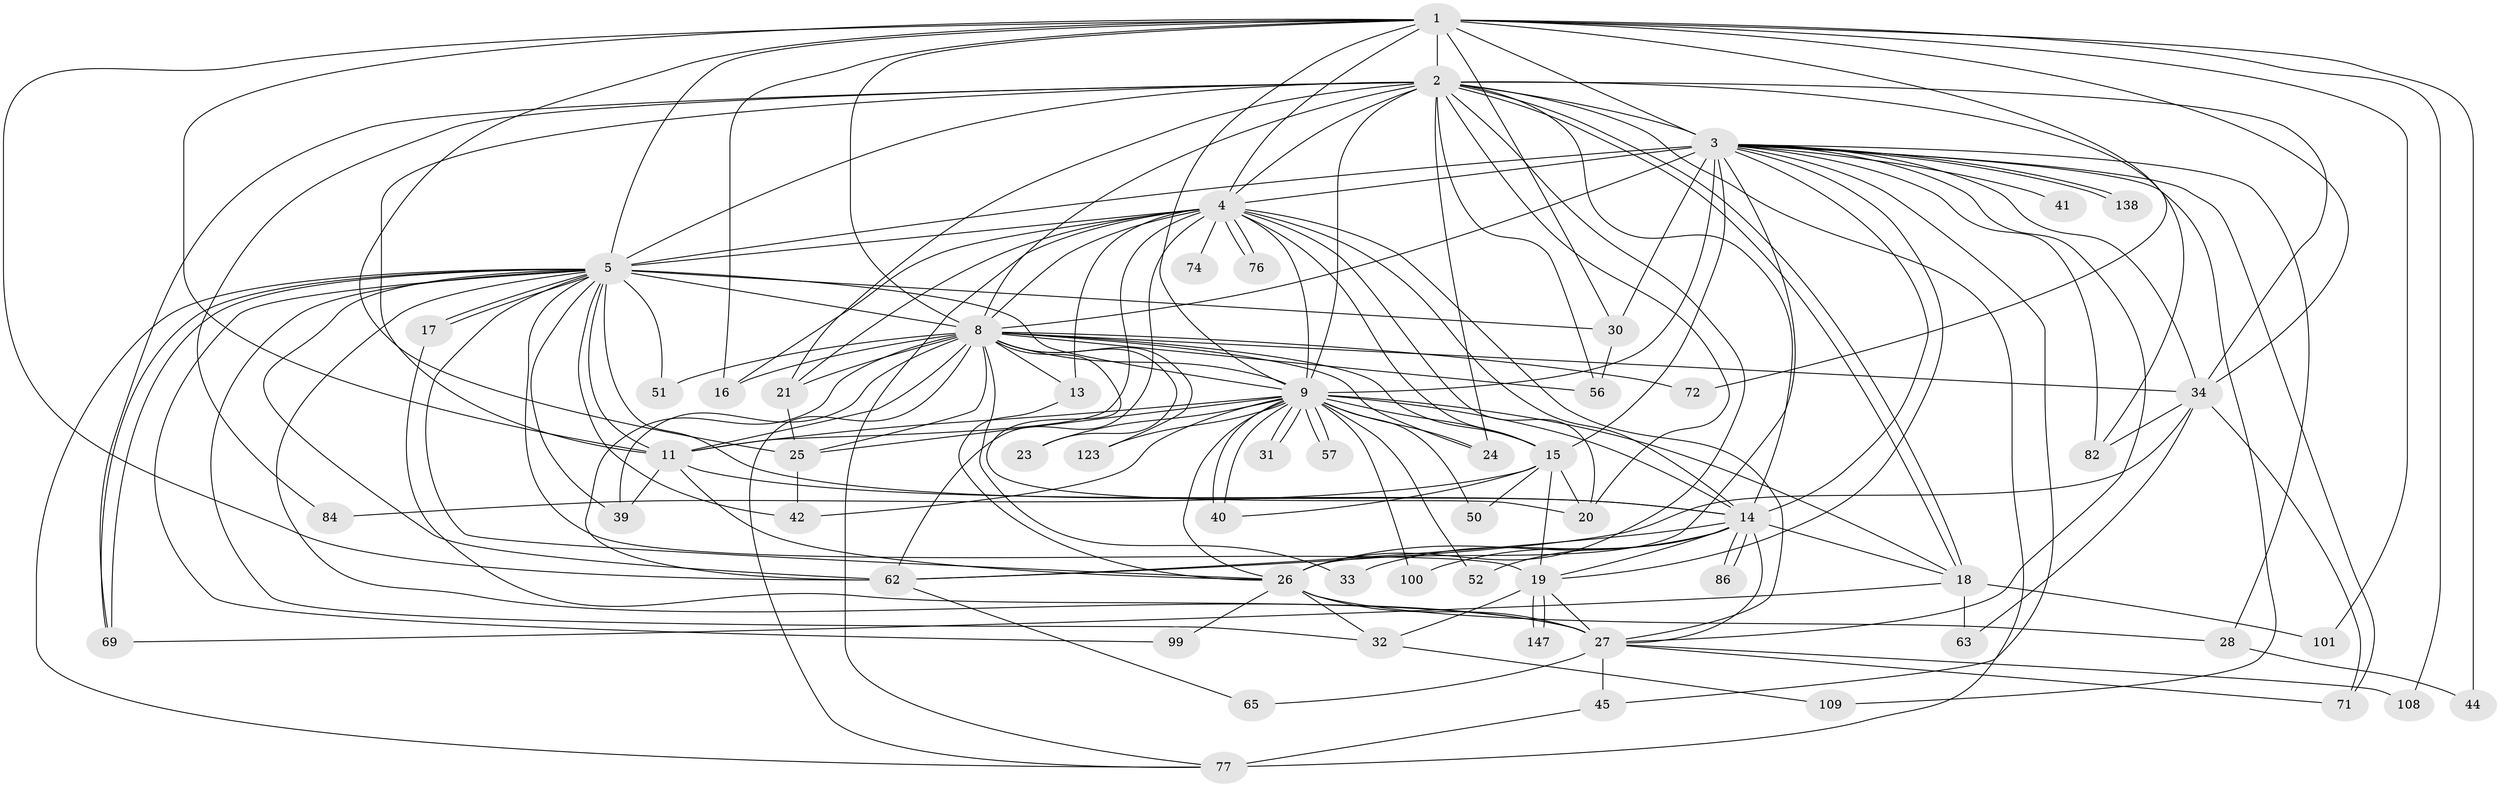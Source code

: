 // original degree distribution, {23: 0.013513513513513514, 25: 0.006756756756756757, 20: 0.006756756756756757, 24: 0.006756756756756757, 31: 0.006756756756756757, 14: 0.006756756756756757, 15: 0.006756756756756757, 17: 0.006756756756756757, 34: 0.006756756756756757, 8: 0.02702702702702703, 6: 0.04054054054054054, 3: 0.20270270270270271, 18: 0.006756756756756757, 4: 0.08108108108108109, 5: 0.02702702702702703, 2: 0.5337837837837838, 7: 0.013513513513513514}
// Generated by graph-tools (version 1.1) at 2025/17/03/04/25 18:17:49]
// undirected, 59 vertices, 173 edges
graph export_dot {
graph [start="1"]
  node [color=gray90,style=filled];
  1;
  2 [super="+55+146+145+95+46+87+12+104"];
  3 [super="+49+6"];
  4 [super="+114+59+127+73+66+67"];
  5 [super="+75"];
  8 [super="+10"];
  9 [super="+43+48"];
  11 [super="+130+35"];
  13;
  14 [super="+22+29+92"];
  15 [super="+53"];
  16 [super="+64+120"];
  17 [super="+105"];
  18 [super="+58"];
  19 [super="+38"];
  20 [super="+103"];
  21;
  23;
  24;
  25 [super="+139+144+90"];
  26 [super="+118+93+79"];
  27 [super="+37+80"];
  28;
  30 [super="+54"];
  31;
  32;
  33;
  34 [super="+134+70"];
  39 [super="+68"];
  40;
  41;
  42;
  44;
  45;
  50;
  51;
  52;
  56;
  57;
  62 [super="+78+85+106+91"];
  63;
  65;
  69 [super="+119"];
  71 [super="+98"];
  72;
  74;
  76;
  77 [super="+128+137"];
  82 [super="+102"];
  84;
  86;
  99;
  100;
  101 [super="+126"];
  108;
  109;
  123;
  138;
  147;
  1 -- 2 [weight=2];
  1 -- 3 [weight=4];
  1 -- 4 [weight=2];
  1 -- 5;
  1 -- 8 [weight=2];
  1 -- 9;
  1 -- 25;
  1 -- 30;
  1 -- 34;
  1 -- 44;
  1 -- 72;
  1 -- 101 [weight=2];
  1 -- 108;
  1 -- 16;
  1 -- 62;
  1 -- 11;
  2 -- 3 [weight=5];
  2 -- 4 [weight=2];
  2 -- 5 [weight=2];
  2 -- 8 [weight=2];
  2 -- 9 [weight=2];
  2 -- 11 [weight=2];
  2 -- 18 [weight=2];
  2 -- 18;
  2 -- 20;
  2 -- 24;
  2 -- 34;
  2 -- 84 [weight=2];
  2 -- 69;
  2 -- 14 [weight=2];
  2 -- 77;
  2 -- 82;
  2 -- 21;
  2 -- 56;
  2 -- 26;
  3 -- 4 [weight=3];
  3 -- 5 [weight=4];
  3 -- 8 [weight=6];
  3 -- 9 [weight=4];
  3 -- 14;
  3 -- 28 [weight=2];
  3 -- 30;
  3 -- 41 [weight=2];
  3 -- 71;
  3 -- 82;
  3 -- 138;
  3 -- 138;
  3 -- 15;
  3 -- 19;
  3 -- 26;
  3 -- 27;
  3 -- 34;
  3 -- 45;
  3 -- 109;
  4 -- 5 [weight=3];
  4 -- 8 [weight=5];
  4 -- 9 [weight=6];
  4 -- 13;
  4 -- 21;
  4 -- 74 [weight=3];
  4 -- 76;
  4 -- 76;
  4 -- 62;
  4 -- 15 [weight=2];
  4 -- 16;
  4 -- 11;
  4 -- 77;
  4 -- 14 [weight=2];
  4 -- 20;
  4 -- 27;
  5 -- 8 [weight=2];
  5 -- 9;
  5 -- 14;
  5 -- 17;
  5 -- 17;
  5 -- 19 [weight=2];
  5 -- 27;
  5 -- 32;
  5 -- 42;
  5 -- 51;
  5 -- 69;
  5 -- 69;
  5 -- 77;
  5 -- 99;
  5 -- 30;
  5 -- 62;
  5 -- 26;
  5 -- 39;
  5 -- 11;
  8 -- 9 [weight=2];
  8 -- 15;
  8 -- 16 [weight=2];
  8 -- 33;
  8 -- 39;
  8 -- 72;
  8 -- 62;
  8 -- 11;
  8 -- 13;
  8 -- 77;
  8 -- 20;
  8 -- 21;
  8 -- 23;
  8 -- 24;
  8 -- 25;
  8 -- 51;
  8 -- 56;
  8 -- 123;
  8 -- 34;
  9 -- 15;
  9 -- 23;
  9 -- 26;
  9 -- 31;
  9 -- 31;
  9 -- 40;
  9 -- 40;
  9 -- 42;
  9 -- 50;
  9 -- 52;
  9 -- 57;
  9 -- 57;
  9 -- 100;
  9 -- 123;
  9 -- 25 [weight=2];
  9 -- 18;
  9 -- 14 [weight=2];
  9 -- 11;
  9 -- 24;
  11 -- 14;
  11 -- 39;
  11 -- 26;
  13 -- 26;
  14 -- 33;
  14 -- 52;
  14 -- 62;
  14 -- 86;
  14 -- 86;
  14 -- 100;
  14 -- 18;
  14 -- 19;
  14 -- 27;
  14 -- 26;
  15 -- 20;
  15 -- 50;
  15 -- 84;
  15 -- 40;
  15 -- 19;
  17 -- 27;
  18 -- 69;
  18 -- 101;
  18 -- 63;
  19 -- 27;
  19 -- 147;
  19 -- 147;
  19 -- 32;
  21 -- 25;
  25 -- 42;
  26 -- 32;
  26 -- 99;
  26 -- 28;
  26 -- 27;
  27 -- 71;
  27 -- 65;
  27 -- 45 [weight=2];
  27 -- 108;
  28 -- 44;
  30 -- 56;
  32 -- 109;
  34 -- 62;
  34 -- 63;
  34 -- 71;
  34 -- 82;
  45 -- 77 [weight=2];
  62 -- 65;
}
